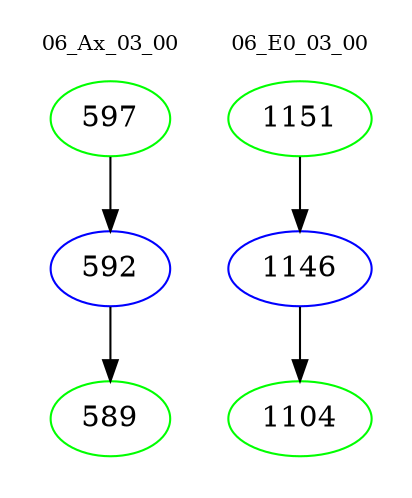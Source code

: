 digraph{
subgraph cluster_0 {
color = white
label = "06_Ax_03_00";
fontsize=10;
T0_597 [label="597", color="green"]
T0_597 -> T0_592 [color="black"]
T0_592 [label="592", color="blue"]
T0_592 -> T0_589 [color="black"]
T0_589 [label="589", color="green"]
}
subgraph cluster_1 {
color = white
label = "06_E0_03_00";
fontsize=10;
T1_1151 [label="1151", color="green"]
T1_1151 -> T1_1146 [color="black"]
T1_1146 [label="1146", color="blue"]
T1_1146 -> T1_1104 [color="black"]
T1_1104 [label="1104", color="green"]
}
}
